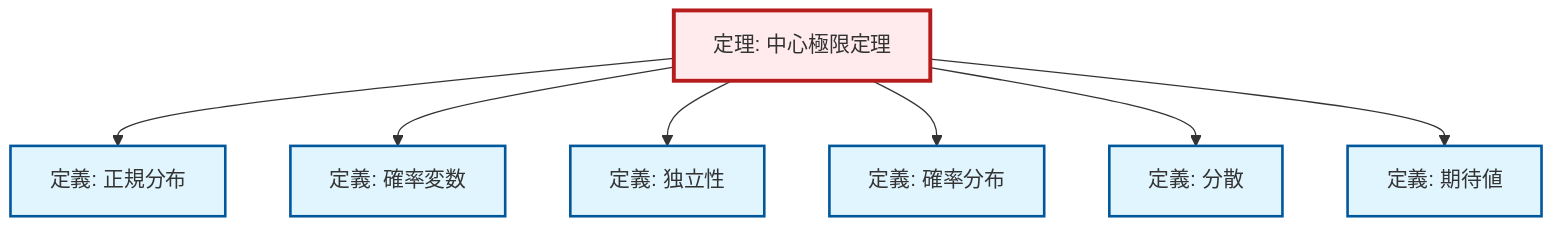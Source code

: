graph TD
    classDef definition fill:#e1f5fe,stroke:#01579b,stroke-width:2px
    classDef theorem fill:#f3e5f5,stroke:#4a148c,stroke-width:2px
    classDef axiom fill:#fff3e0,stroke:#e65100,stroke-width:2px
    classDef example fill:#e8f5e9,stroke:#1b5e20,stroke-width:2px
    classDef current fill:#ffebee,stroke:#b71c1c,stroke-width:3px
    def-normal-distribution["定義: 正規分布"]:::definition
    thm-central-limit["定理: 中心極限定理"]:::theorem
    def-probability-distribution["定義: 確率分布"]:::definition
    def-random-variable["定義: 確率変数"]:::definition
    def-variance["定義: 分散"]:::definition
    def-independence["定義: 独立性"]:::definition
    def-expectation["定義: 期待値"]:::definition
    thm-central-limit --> def-normal-distribution
    thm-central-limit --> def-random-variable
    thm-central-limit --> def-independence
    thm-central-limit --> def-probability-distribution
    thm-central-limit --> def-variance
    thm-central-limit --> def-expectation
    class thm-central-limit current
